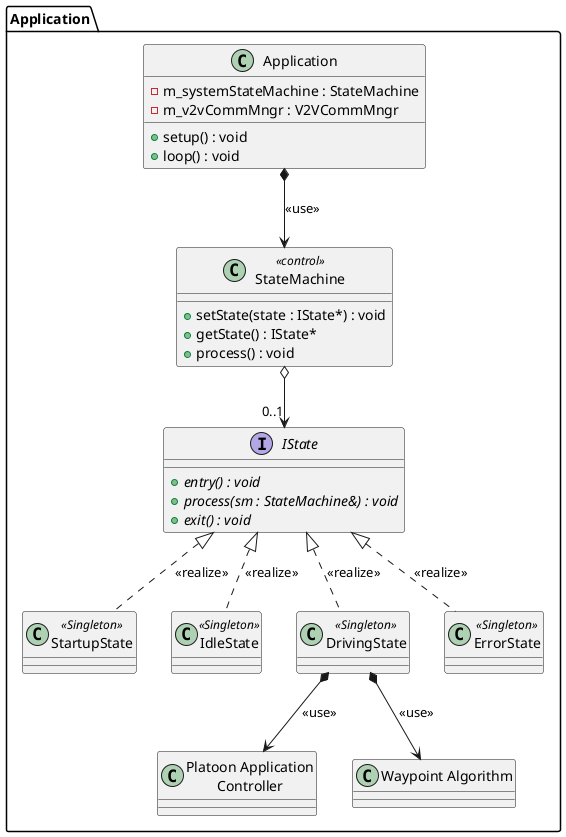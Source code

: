@startuml ApplicationStates

package "Application" 
{
    class "Application" as app {
        - m_systemStateMachine : StateMachine
        - m_v2vCommMngr : V2VCommMngr
        + setup() : void
        + loop() : void
    }

    class StateMachine <<control>> {
        + setState(state : IState*) : void
        + getState() : IState*
        + process() : void
    }

    interface IState {
        + {abstract} entry() : void
        + {abstract} process(sm : StateMachine&) : void
        + {abstract} exit() : void
    }

    class StartupState <<Singleton>>
    class IdleState <<Singleton>>
    class DrivingState <<Singleton>>
    class ErrorState <<Singleton>>

    class "Platoon Application\nController" as PAC

    class "Waypoint Algorithm" as WA
}

app *--> StateMachine : <<use>>

StateMachine o--> "0..1" IState

IState <|.. StartupState: <<realize>>
IState <|.. IdleState: <<realize>>
IState <|.. DrivingState: <<realize>>
IState <|.. ErrorState: <<realize>>

DrivingState *--> PAC : <<use>>
DrivingState *--> WA : <<use>>


@enduml